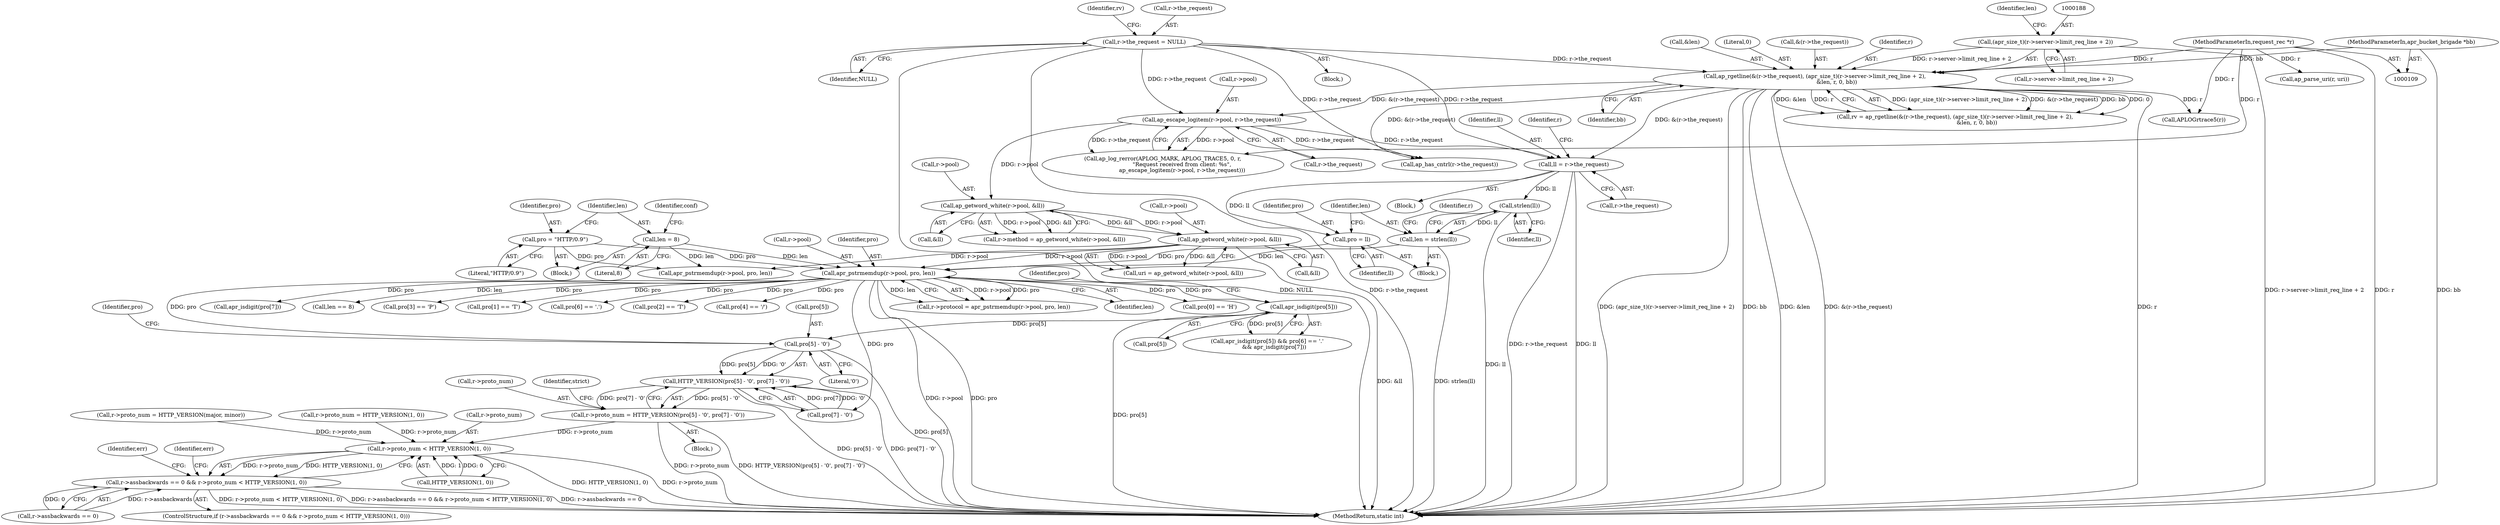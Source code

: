 digraph "0_httpd_6a974059190b8a0c7e499f4ab12fe108127099cb@pointer" {
"1000481" [label="(Call,pro[5] - '0')"];
"1000419" [label="(Call,apr_pstrmemdup(r->pool, pro, len))"];
"1000305" [label="(Call,ap_getword_white(r->pool, &ll))"];
"1000297" [label="(Call,ap_getword_white(r->pool, &ll))"];
"1000276" [label="(Call,ap_escape_logitem(r->pool, r->the_request))"];
"1000175" [label="(Call,r->the_request = NULL)"];
"1000182" [label="(Call,ap_rgetline(&(r->the_request), (apr_size_t)(r->server->limit_req_line + 2),\n                         &len, r, 0, bb))"];
"1000187" [label="(Call,(apr_size_t)(r->server->limit_req_line + 2))"];
"1000110" [label="(MethodParameterIn,request_rec *r)"];
"1000111" [label="(MethodParameterIn,apr_bucket_brigade *bb)"];
"1000352" [label="(Call,pro = ll)"];
"1000288" [label="(Call,ll = r->the_request)"];
"1000366" [label="(Call,pro = \"HTTP/0.9\")"];
"1000355" [label="(Call,len = strlen(ll))"];
"1000357" [label="(Call,strlen(ll))"];
"1000369" [label="(Call,len = 8)"];
"1000461" [label="(Call,apr_isdigit(pro[5]))"];
"1000480" [label="(Call,HTTP_VERSION(pro[5] - '0', pro[7] - '0'))"];
"1000476" [label="(Call,r->proto_num = HTTP_VERSION(pro[5] - '0', pro[7] - '0'))"];
"1000610" [label="(Call,r->proto_num < HTTP_VERSION(1, 0))"];
"1000604" [label="(Call,r->assbackwards == 0 && r->proto_num < HTTP_VERSION(1, 0))"];
"1000419" [label="(Call,apr_pstrmemdup(r->pool, pro, len))"];
"1000605" [label="(Call,r->assbackwards == 0)"];
"1000295" [label="(Identifier,r)"];
"1000277" [label="(Call,r->pool)"];
"1000353" [label="(Identifier,pro)"];
"1000532" [label="(Call,r->proto_num = HTTP_VERSION(major, minor))"];
"1000355" [label="(Call,len = strlen(ll))"];
"1000415" [label="(Call,r->protocol = apr_pstrmemdup(r->pool, pro, len))"];
"1000541" [label="(Call,r->proto_num = HTTP_VERSION(1, 0))"];
"1000356" [label="(Identifier,len)"];
"1000431" [label="(Call,pro[0] == 'H')"];
"1000461" [label="(Call,apr_isdigit(pro[5]))"];
"1000297" [label="(Call,ap_getword_white(r->pool, &ll))"];
"1000477" [label="(Call,r->proto_num)"];
"1000200" [label="(Identifier,bb)"];
"1000187" [label="(Call,(apr_size_t)(r->server->limit_req_line + 2))"];
"1000267" [label="(Call,APLOGrtrace5(r))"];
"1000301" [label="(Call,&ll)"];
"1000183" [label="(Call,&(r->the_request))"];
"1000352" [label="(Call,pro = ll)"];
"1000611" [label="(Call,r->proto_num)"];
"1000486" [label="(Call,pro[7] - '0')"];
"1000354" [label="(Identifier,ll)"];
"1000346" [label="(Block,)"];
"1000475" [label="(Block,)"];
"1000471" [label="(Call,apr_isdigit(pro[7]))"];
"1000556" [label="(Call,ap_has_cntrl(r->the_request))"];
"1000427" [label="(Call,len == 8)"];
"1000603" [label="(ControlStructure,if (r->assbackwards == 0 && r->proto_num < HTTP_VERSION(1, 0)))"];
"1000181" [label="(Identifier,rv)"];
"1000635" [label="(MethodReturn,static int)"];
"1000288" [label="(Call,ll = r->the_request)"];
"1000176" [label="(Call,r->the_request)"];
"1000375" [label="(Identifier,conf)"];
"1000198" [label="(Identifier,r)"];
"1000449" [label="(Call,pro[3] == 'P')"];
"1000306" [label="(Call,r->pool)"];
"1000175" [label="(Call,r->the_request = NULL)"];
"1000270" [label="(Call,ap_log_rerror(APLOG_MARK, APLOG_TRACE5, 0, r,\n                      \"Request received from client: %s\",\n                      ap_escape_logitem(r->pool, r->the_request)))"];
"1000367" [label="(Identifier,pro)"];
"1000485" [label="(Literal,'0')"];
"1000371" [label="(Literal,8)"];
"1000360" [label="(Block,)"];
"1000610" [label="(Call,r->proto_num < HTTP_VERSION(1, 0))"];
"1000173" [label="(Block,)"];
"1000437" [label="(Call,pro[1] == 'T')"];
"1000357" [label="(Call,strlen(ll))"];
"1000280" [label="(Call,r->the_request)"];
"1000196" [label="(Call,&len)"];
"1000290" [label="(Call,r->the_request)"];
"1000423" [label="(Identifier,pro)"];
"1000309" [label="(Call,&ll)"];
"1000488" [label="(Identifier,pro)"];
"1000476" [label="(Call,r->proto_num = HTTP_VERSION(pro[5] - '0', pro[7] - '0'))"];
"1000305" [label="(Call,ap_getword_white(r->pool, &ll))"];
"1000289" [label="(Identifier,ll)"];
"1000460" [label="(Call,apr_isdigit(pro[5]) && pro[6] == '.'\n        && apr_isdigit(pro[7]))"];
"1000339" [label="(Call,ap_parse_uri(r, uri))"];
"1000482" [label="(Call,pro[5])"];
"1000303" [label="(Call,uri = ap_getword_white(r->pool, &ll))"];
"1000466" [label="(Call,pro[6] == '.')"];
"1000443" [label="(Call,pro[2] == 'T')"];
"1000370" [label="(Identifier,len)"];
"1000481" [label="(Call,pro[5] - '0')"];
"1000112" [label="(Block,)"];
"1000480" [label="(Call,HTTP_VERSION(pro[5] - '0', pro[7] - '0'))"];
"1000182" [label="(Call,ap_rgetline(&(r->the_request), (apr_size_t)(r->server->limit_req_line + 2),\n                         &len, r, 0, bb))"];
"1000424" [label="(Identifier,len)"];
"1000417" [label="(Identifier,r)"];
"1000619" [label="(Identifier,err)"];
"1000549" [label="(Identifier,strict)"];
"1000179" [label="(Identifier,NULL)"];
"1000298" [label="(Call,r->pool)"];
"1000368" [label="(Literal,\"HTTP/0.9\")"];
"1000111" [label="(MethodParameterIn,apr_bucket_brigade *bb)"];
"1000455" [label="(Call,pro[4] == '/')"];
"1000604" [label="(Call,r->assbackwards == 0 && r->proto_num < HTTP_VERSION(1, 0))"];
"1000369" [label="(Call,len = 8)"];
"1000614" [label="(Call,HTTP_VERSION(1, 0))"];
"1000462" [label="(Call,pro[5])"];
"1000197" [label="(Identifier,len)"];
"1000180" [label="(Call,rv = ap_rgetline(&(r->the_request), (apr_size_t)(r->server->limit_req_line + 2),\n                         &len, r, 0, bb))"];
"1000189" [label="(Call,r->server->limit_req_line + 2)"];
"1000276" [label="(Call,ap_escape_logitem(r->pool, r->the_request))"];
"1000388" [label="(Call,apr_pstrmemdup(r->pool, pro, len))"];
"1000358" [label="(Identifier,ll)"];
"1000293" [label="(Call,r->method = ap_getword_white(r->pool, &ll))"];
"1000468" [label="(Identifier,pro)"];
"1000623" [label="(Identifier,err)"];
"1000199" [label="(Literal,0)"];
"1000366" [label="(Call,pro = \"HTTP/0.9\")"];
"1000420" [label="(Call,r->pool)"];
"1000110" [label="(MethodParameterIn,request_rec *r)"];
"1000481" -> "1000480"  [label="AST: "];
"1000481" -> "1000485"  [label="CFG: "];
"1000482" -> "1000481"  [label="AST: "];
"1000485" -> "1000481"  [label="AST: "];
"1000488" -> "1000481"  [label="CFG: "];
"1000481" -> "1000635"  [label="DDG: pro[5]"];
"1000481" -> "1000480"  [label="DDG: pro[5]"];
"1000481" -> "1000480"  [label="DDG: '0'"];
"1000419" -> "1000481"  [label="DDG: pro"];
"1000461" -> "1000481"  [label="DDG: pro[5]"];
"1000419" -> "1000415"  [label="AST: "];
"1000419" -> "1000424"  [label="CFG: "];
"1000420" -> "1000419"  [label="AST: "];
"1000423" -> "1000419"  [label="AST: "];
"1000424" -> "1000419"  [label="AST: "];
"1000415" -> "1000419"  [label="CFG: "];
"1000419" -> "1000635"  [label="DDG: r->pool"];
"1000419" -> "1000635"  [label="DDG: pro"];
"1000419" -> "1000415"  [label="DDG: r->pool"];
"1000419" -> "1000415"  [label="DDG: pro"];
"1000419" -> "1000415"  [label="DDG: len"];
"1000305" -> "1000419"  [label="DDG: r->pool"];
"1000352" -> "1000419"  [label="DDG: pro"];
"1000366" -> "1000419"  [label="DDG: pro"];
"1000355" -> "1000419"  [label="DDG: len"];
"1000369" -> "1000419"  [label="DDG: len"];
"1000419" -> "1000427"  [label="DDG: len"];
"1000419" -> "1000431"  [label="DDG: pro"];
"1000419" -> "1000437"  [label="DDG: pro"];
"1000419" -> "1000443"  [label="DDG: pro"];
"1000419" -> "1000449"  [label="DDG: pro"];
"1000419" -> "1000455"  [label="DDG: pro"];
"1000419" -> "1000461"  [label="DDG: pro"];
"1000419" -> "1000466"  [label="DDG: pro"];
"1000419" -> "1000471"  [label="DDG: pro"];
"1000419" -> "1000486"  [label="DDG: pro"];
"1000305" -> "1000303"  [label="AST: "];
"1000305" -> "1000309"  [label="CFG: "];
"1000306" -> "1000305"  [label="AST: "];
"1000309" -> "1000305"  [label="AST: "];
"1000303" -> "1000305"  [label="CFG: "];
"1000305" -> "1000635"  [label="DDG: &ll"];
"1000305" -> "1000303"  [label="DDG: r->pool"];
"1000305" -> "1000303"  [label="DDG: &ll"];
"1000297" -> "1000305"  [label="DDG: r->pool"];
"1000297" -> "1000305"  [label="DDG: &ll"];
"1000305" -> "1000388"  [label="DDG: r->pool"];
"1000297" -> "1000293"  [label="AST: "];
"1000297" -> "1000301"  [label="CFG: "];
"1000298" -> "1000297"  [label="AST: "];
"1000301" -> "1000297"  [label="AST: "];
"1000293" -> "1000297"  [label="CFG: "];
"1000297" -> "1000293"  [label="DDG: r->pool"];
"1000297" -> "1000293"  [label="DDG: &ll"];
"1000276" -> "1000297"  [label="DDG: r->pool"];
"1000276" -> "1000270"  [label="AST: "];
"1000276" -> "1000280"  [label="CFG: "];
"1000277" -> "1000276"  [label="AST: "];
"1000280" -> "1000276"  [label="AST: "];
"1000270" -> "1000276"  [label="CFG: "];
"1000276" -> "1000270"  [label="DDG: r->pool"];
"1000276" -> "1000270"  [label="DDG: r->the_request"];
"1000175" -> "1000276"  [label="DDG: r->the_request"];
"1000182" -> "1000276"  [label="DDG: &(r->the_request)"];
"1000276" -> "1000288"  [label="DDG: r->the_request"];
"1000276" -> "1000556"  [label="DDG: r->the_request"];
"1000175" -> "1000173"  [label="AST: "];
"1000175" -> "1000179"  [label="CFG: "];
"1000176" -> "1000175"  [label="AST: "];
"1000179" -> "1000175"  [label="AST: "];
"1000181" -> "1000175"  [label="CFG: "];
"1000175" -> "1000635"  [label="DDG: NULL"];
"1000175" -> "1000635"  [label="DDG: r->the_request"];
"1000175" -> "1000182"  [label="DDG: r->the_request"];
"1000175" -> "1000288"  [label="DDG: r->the_request"];
"1000175" -> "1000556"  [label="DDG: r->the_request"];
"1000182" -> "1000180"  [label="AST: "];
"1000182" -> "1000200"  [label="CFG: "];
"1000183" -> "1000182"  [label="AST: "];
"1000187" -> "1000182"  [label="AST: "];
"1000196" -> "1000182"  [label="AST: "];
"1000198" -> "1000182"  [label="AST: "];
"1000199" -> "1000182"  [label="AST: "];
"1000200" -> "1000182"  [label="AST: "];
"1000180" -> "1000182"  [label="CFG: "];
"1000182" -> "1000635"  [label="DDG: (apr_size_t)(r->server->limit_req_line + 2)"];
"1000182" -> "1000635"  [label="DDG: bb"];
"1000182" -> "1000635"  [label="DDG: &len"];
"1000182" -> "1000635"  [label="DDG: &(r->the_request)"];
"1000182" -> "1000635"  [label="DDG: r"];
"1000182" -> "1000180"  [label="DDG: (apr_size_t)(r->server->limit_req_line + 2)"];
"1000182" -> "1000180"  [label="DDG: &(r->the_request)"];
"1000182" -> "1000180"  [label="DDG: bb"];
"1000182" -> "1000180"  [label="DDG: 0"];
"1000182" -> "1000180"  [label="DDG: &len"];
"1000182" -> "1000180"  [label="DDG: r"];
"1000187" -> "1000182"  [label="DDG: r->server->limit_req_line + 2"];
"1000110" -> "1000182"  [label="DDG: r"];
"1000111" -> "1000182"  [label="DDG: bb"];
"1000182" -> "1000267"  [label="DDG: r"];
"1000182" -> "1000288"  [label="DDG: &(r->the_request)"];
"1000182" -> "1000556"  [label="DDG: &(r->the_request)"];
"1000187" -> "1000189"  [label="CFG: "];
"1000188" -> "1000187"  [label="AST: "];
"1000189" -> "1000187"  [label="AST: "];
"1000197" -> "1000187"  [label="CFG: "];
"1000187" -> "1000635"  [label="DDG: r->server->limit_req_line + 2"];
"1000110" -> "1000109"  [label="AST: "];
"1000110" -> "1000635"  [label="DDG: r"];
"1000110" -> "1000267"  [label="DDG: r"];
"1000110" -> "1000270"  [label="DDG: r"];
"1000110" -> "1000339"  [label="DDG: r"];
"1000111" -> "1000109"  [label="AST: "];
"1000111" -> "1000635"  [label="DDG: bb"];
"1000352" -> "1000346"  [label="AST: "];
"1000352" -> "1000354"  [label="CFG: "];
"1000353" -> "1000352"  [label="AST: "];
"1000354" -> "1000352"  [label="AST: "];
"1000356" -> "1000352"  [label="CFG: "];
"1000288" -> "1000352"  [label="DDG: ll"];
"1000288" -> "1000112"  [label="AST: "];
"1000288" -> "1000290"  [label="CFG: "];
"1000289" -> "1000288"  [label="AST: "];
"1000290" -> "1000288"  [label="AST: "];
"1000295" -> "1000288"  [label="CFG: "];
"1000288" -> "1000635"  [label="DDG: r->the_request"];
"1000288" -> "1000635"  [label="DDG: ll"];
"1000288" -> "1000357"  [label="DDG: ll"];
"1000366" -> "1000360"  [label="AST: "];
"1000366" -> "1000368"  [label="CFG: "];
"1000367" -> "1000366"  [label="AST: "];
"1000368" -> "1000366"  [label="AST: "];
"1000370" -> "1000366"  [label="CFG: "];
"1000366" -> "1000388"  [label="DDG: pro"];
"1000355" -> "1000346"  [label="AST: "];
"1000355" -> "1000357"  [label="CFG: "];
"1000356" -> "1000355"  [label="AST: "];
"1000357" -> "1000355"  [label="AST: "];
"1000417" -> "1000355"  [label="CFG: "];
"1000355" -> "1000635"  [label="DDG: strlen(ll)"];
"1000357" -> "1000355"  [label="DDG: ll"];
"1000357" -> "1000358"  [label="CFG: "];
"1000358" -> "1000357"  [label="AST: "];
"1000357" -> "1000635"  [label="DDG: ll"];
"1000369" -> "1000360"  [label="AST: "];
"1000369" -> "1000371"  [label="CFG: "];
"1000370" -> "1000369"  [label="AST: "];
"1000371" -> "1000369"  [label="AST: "];
"1000375" -> "1000369"  [label="CFG: "];
"1000369" -> "1000388"  [label="DDG: len"];
"1000461" -> "1000460"  [label="AST: "];
"1000461" -> "1000462"  [label="CFG: "];
"1000462" -> "1000461"  [label="AST: "];
"1000468" -> "1000461"  [label="CFG: "];
"1000460" -> "1000461"  [label="CFG: "];
"1000461" -> "1000635"  [label="DDG: pro[5]"];
"1000461" -> "1000460"  [label="DDG: pro[5]"];
"1000480" -> "1000476"  [label="AST: "];
"1000480" -> "1000486"  [label="CFG: "];
"1000486" -> "1000480"  [label="AST: "];
"1000476" -> "1000480"  [label="CFG: "];
"1000480" -> "1000635"  [label="DDG: pro[7] - '0'"];
"1000480" -> "1000635"  [label="DDG: pro[5] - '0'"];
"1000480" -> "1000476"  [label="DDG: pro[5] - '0'"];
"1000480" -> "1000476"  [label="DDG: pro[7] - '0'"];
"1000486" -> "1000480"  [label="DDG: pro[7]"];
"1000486" -> "1000480"  [label="DDG: '0'"];
"1000476" -> "1000475"  [label="AST: "];
"1000477" -> "1000476"  [label="AST: "];
"1000549" -> "1000476"  [label="CFG: "];
"1000476" -> "1000635"  [label="DDG: r->proto_num"];
"1000476" -> "1000635"  [label="DDG: HTTP_VERSION(pro[5] - '0', pro[7] - '0')"];
"1000476" -> "1000610"  [label="DDG: r->proto_num"];
"1000610" -> "1000604"  [label="AST: "];
"1000610" -> "1000614"  [label="CFG: "];
"1000611" -> "1000610"  [label="AST: "];
"1000614" -> "1000610"  [label="AST: "];
"1000604" -> "1000610"  [label="CFG: "];
"1000610" -> "1000635"  [label="DDG: HTTP_VERSION(1, 0)"];
"1000610" -> "1000635"  [label="DDG: r->proto_num"];
"1000610" -> "1000604"  [label="DDG: r->proto_num"];
"1000610" -> "1000604"  [label="DDG: HTTP_VERSION(1, 0)"];
"1000532" -> "1000610"  [label="DDG: r->proto_num"];
"1000541" -> "1000610"  [label="DDG: r->proto_num"];
"1000614" -> "1000610"  [label="DDG: 1"];
"1000614" -> "1000610"  [label="DDG: 0"];
"1000604" -> "1000603"  [label="AST: "];
"1000604" -> "1000605"  [label="CFG: "];
"1000605" -> "1000604"  [label="AST: "];
"1000619" -> "1000604"  [label="CFG: "];
"1000623" -> "1000604"  [label="CFG: "];
"1000604" -> "1000635"  [label="DDG: r->proto_num < HTTP_VERSION(1, 0)"];
"1000604" -> "1000635"  [label="DDG: r->assbackwards == 0 && r->proto_num < HTTP_VERSION(1, 0)"];
"1000604" -> "1000635"  [label="DDG: r->assbackwards == 0"];
"1000605" -> "1000604"  [label="DDG: r->assbackwards"];
"1000605" -> "1000604"  [label="DDG: 0"];
}
